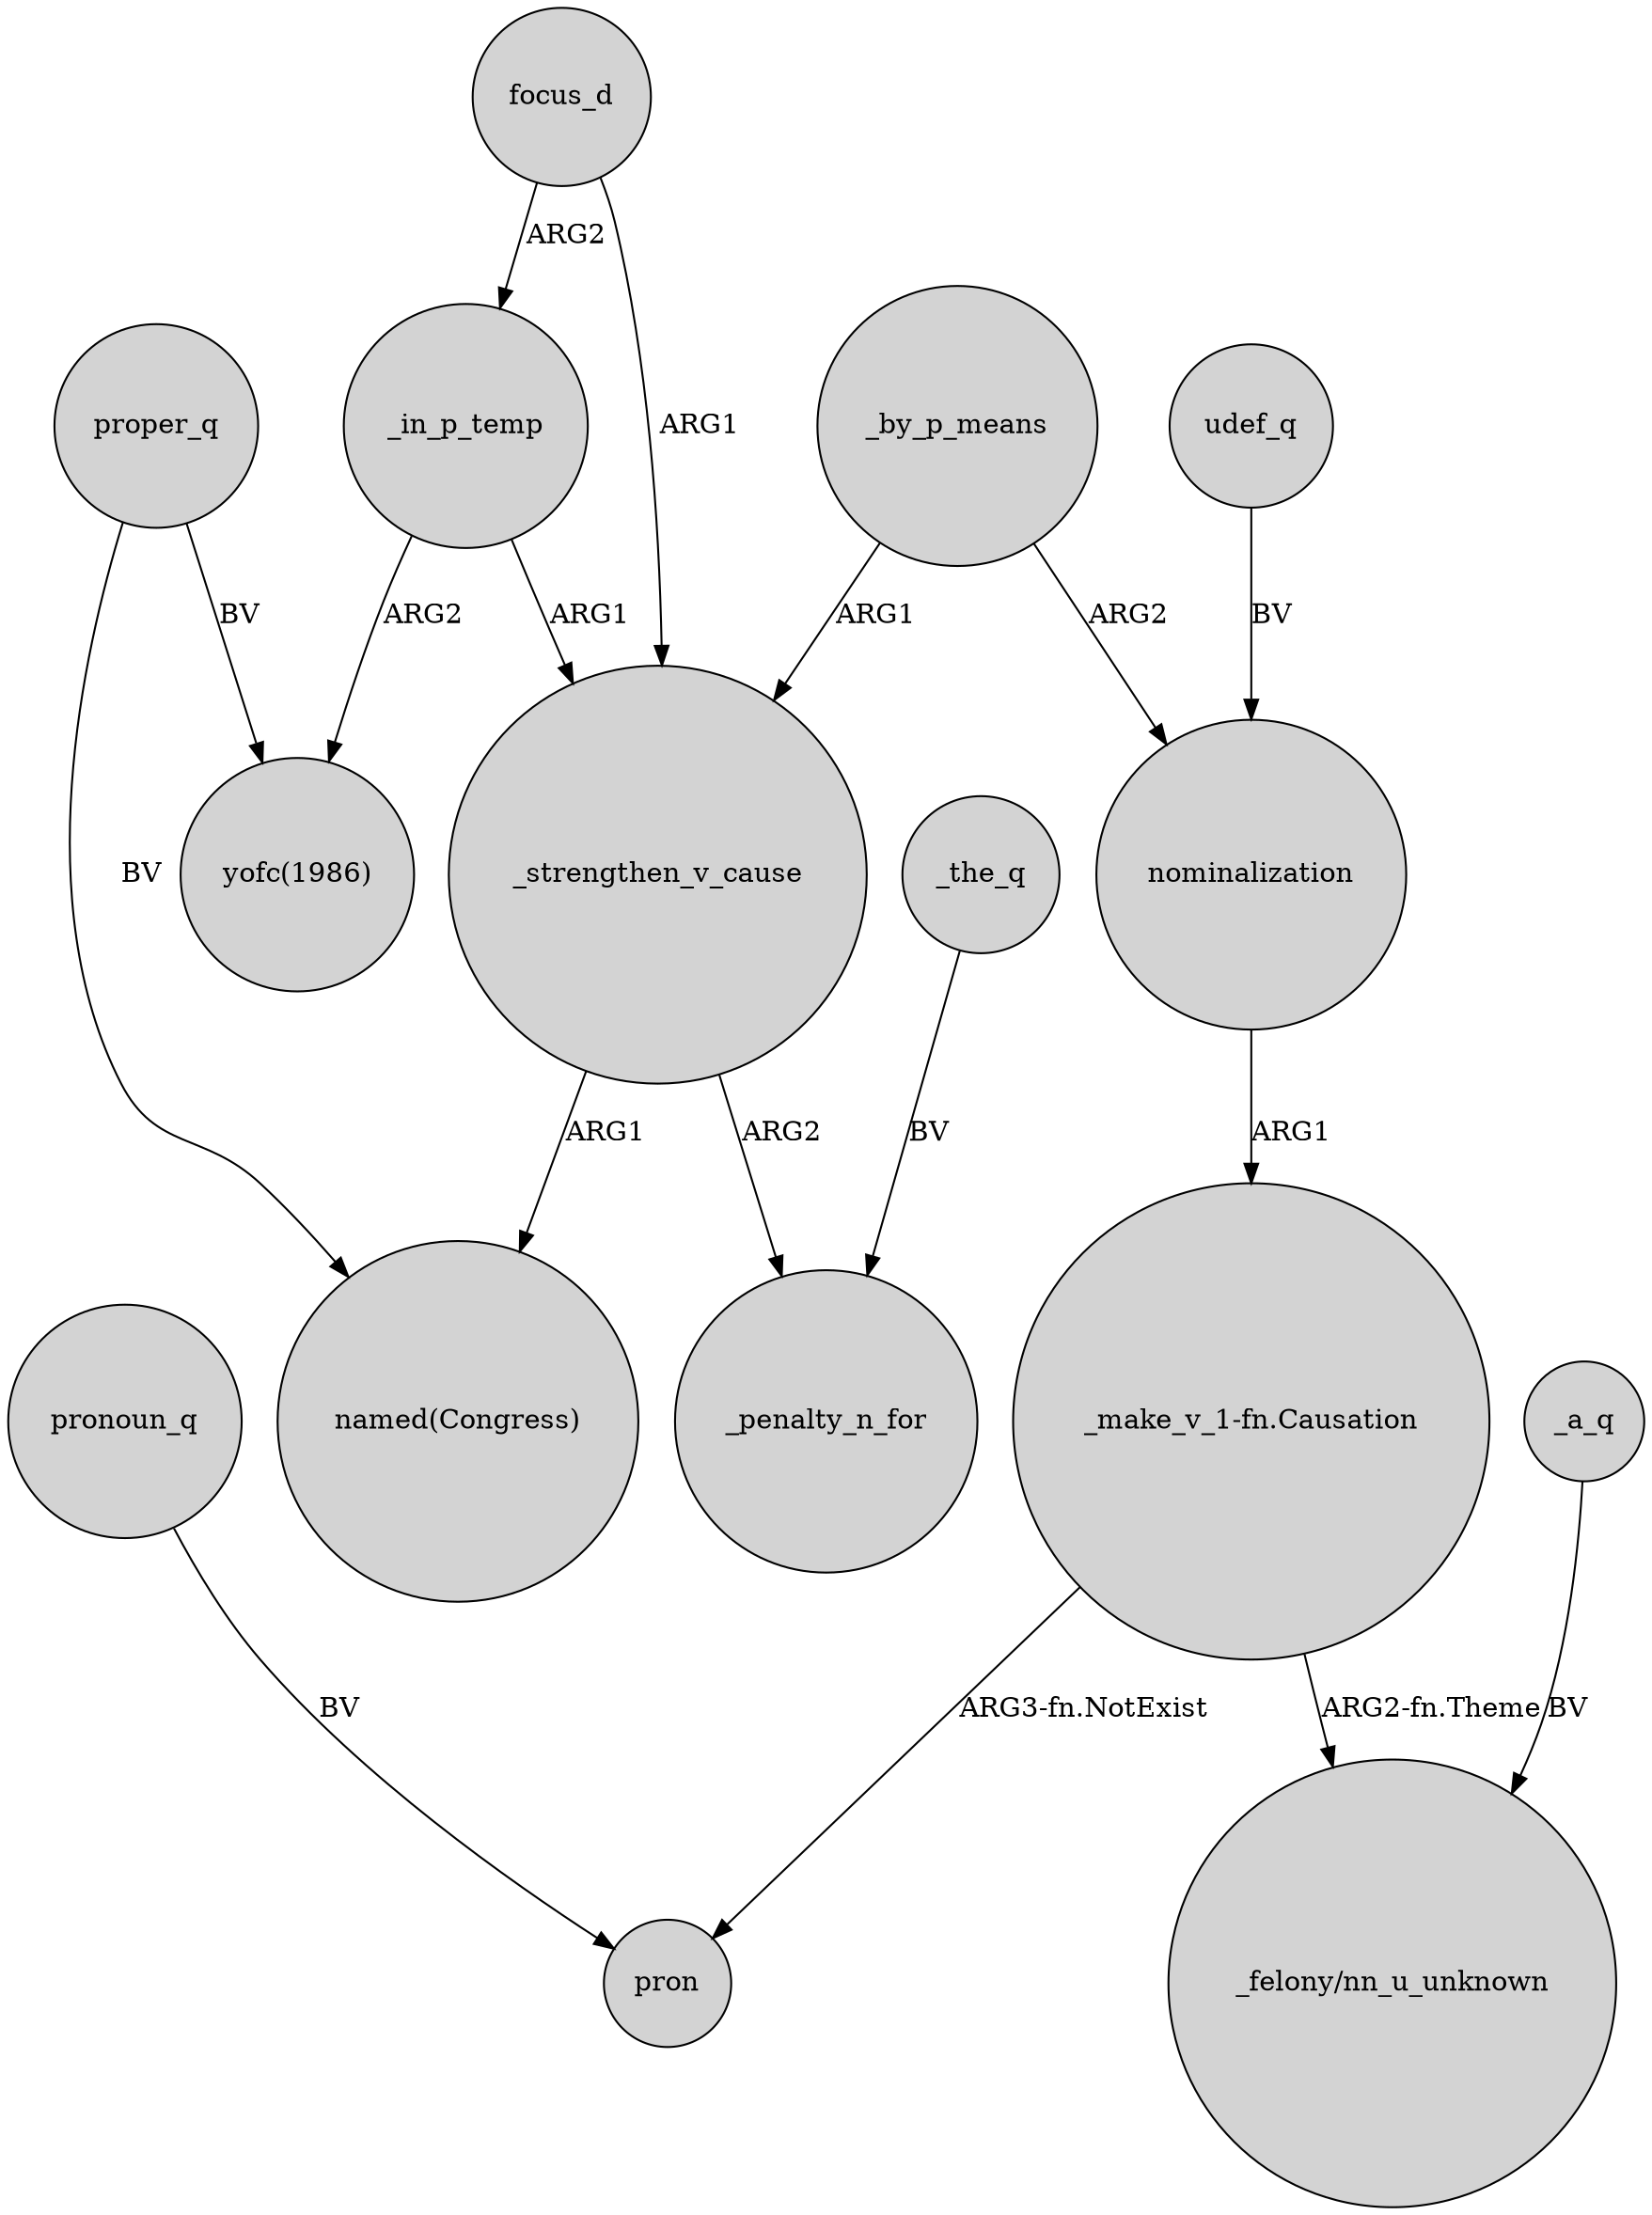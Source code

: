 digraph {
	node [shape=circle style=filled]
	_by_p_means -> _strengthen_v_cause [label=ARG1]
	_in_p_temp -> _strengthen_v_cause [label=ARG1]
	focus_d -> _in_p_temp [label=ARG2]
	_in_p_temp -> "yofc(1986)" [label=ARG2]
	"_make_v_1-fn.Causation" -> pron [label="ARG3-fn.NotExist"]
	_by_p_means -> nominalization [label=ARG2]
	focus_d -> _strengthen_v_cause [label=ARG1]
	"_make_v_1-fn.Causation" -> "_felony/nn_u_unknown" [label="ARG2-fn.Theme"]
	_strengthen_v_cause -> "named(Congress)" [label=ARG1]
	nominalization -> "_make_v_1-fn.Causation" [label=ARG1]
	proper_q -> "named(Congress)" [label=BV]
	_a_q -> "_felony/nn_u_unknown" [label=BV]
	proper_q -> "yofc(1986)" [label=BV]
	udef_q -> nominalization [label=BV]
	_the_q -> _penalty_n_for [label=BV]
	_strengthen_v_cause -> _penalty_n_for [label=ARG2]
	pronoun_q -> pron [label=BV]
}
